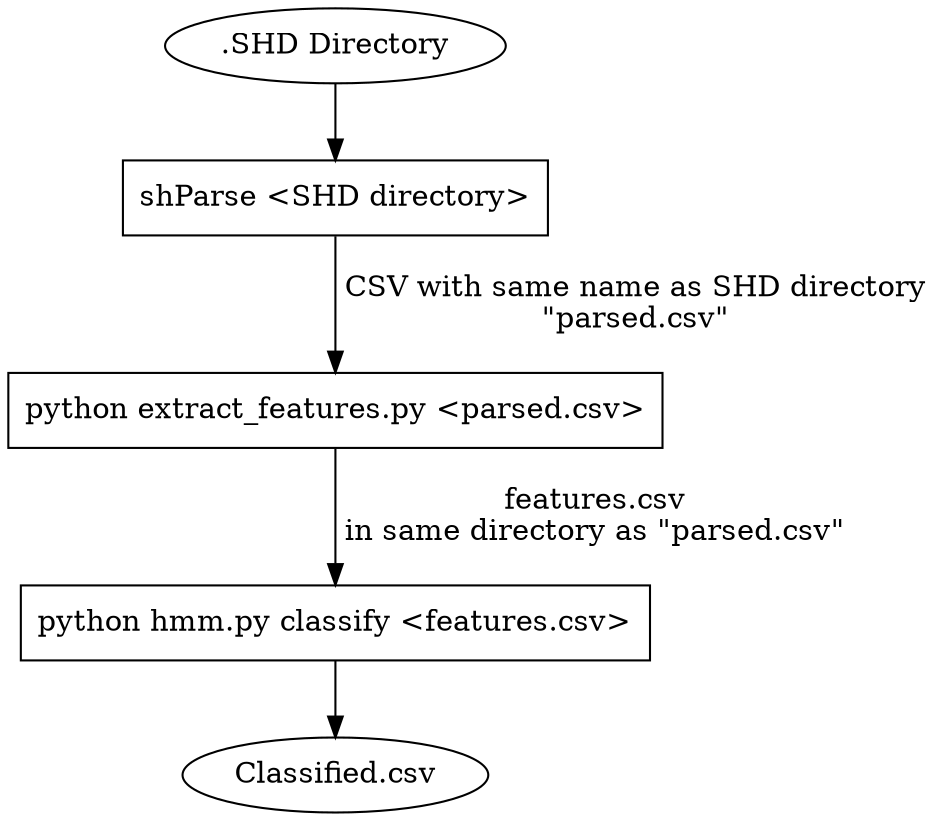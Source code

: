 digraph {
	node [color=black style=box]
	".SHD Directory" [shape=oval]
	ParseRaw [label="shParse <SHD directory>" shape=rectangle]
	FeatureExtraction [label="python extract_features.py <parsed.csv>" shape=rectangle]
	Classification [label="python hmm.py classify <features.csv>" shape=rectangle]
	"Classified.csv" [shape=oval]
	".SHD Directory" -> ParseRaw
	ParseRaw -> FeatureExtraction [label=" CSV with same name as SHD directory
 \"parsed.csv\""]
	FeatureExtraction -> Classification [label=" features.csv
 in same directory as \"parsed.csv\""]
	Classification -> "Classified.csv"
}

